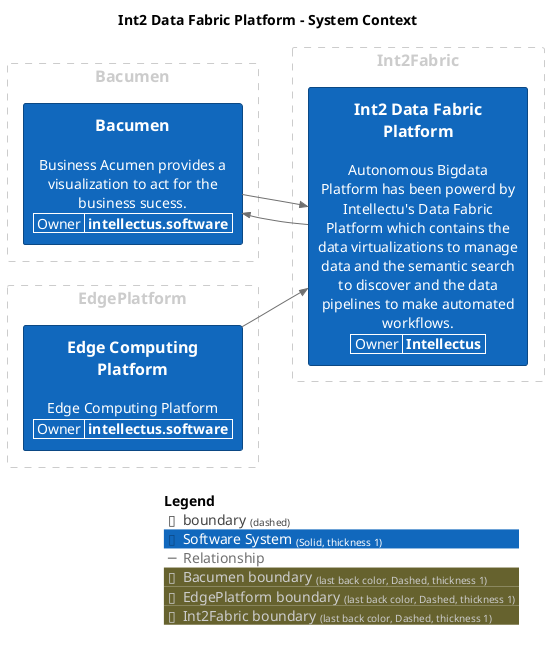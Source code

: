 @startuml
set separator none
title Int2 Data Fabric Platform - System Context

left to right direction

!include <C4/C4>
!include <C4/C4_Context>

AddElementTag("Software System", $bgColor="#1168bd", $borderColor="#0b4884", $fontColor="#ffffff", $sprite="", $shadowing="", $borderStyle="Solid", $borderThickness="1")

AddRelTag("Relationship", $textColor="#707070", $lineColor="#707070", $lineStyle = "")

AddBoundaryTag("Bacumen", $borderColor="#cccccc", $fontColor="#cccccc", $borderStyle="Dashed", $borderThickness="1")
Boundary(group_1, "Bacumen", $tags="Bacumen") {
  WithoutPropertyHeader()
  AddProperty("Owner","intellectus.software")
  System(Bacumen, "Bacumen", $descr="Business Acumen provides a visualization to act for the business sucess.", $tags="Software System", $link="")
}

AddBoundaryTag("EdgePlatform", $borderColor="#cccccc", $fontColor="#cccccc", $borderStyle="Dashed", $borderThickness="1")
Boundary(group_2, "EdgePlatform", $tags="EdgePlatform") {
  WithoutPropertyHeader()
  AddProperty("Owner","intellectus.software")
  System(EdgeComputingPlatform, "Edge Computing Platform", $descr="Edge Computing Platform", $tags="Software System", $link="")
}

AddBoundaryTag("Int2Fabric", $borderColor="#cccccc", $fontColor="#cccccc", $borderStyle="Dashed", $borderThickness="1")
Boundary(group_3, "Int2Fabric", $tags="Int2Fabric") {
  WithoutPropertyHeader()
  AddProperty("Owner","Intellectus")
  System(Int2DataFabricPlatform, "Int2 Data Fabric Platform", $descr="Autonomous Bigdata Platform has been powerd by Intellectu's Data Fabric Platform which contains the data virtualizations to manage data and the semantic search to discover and the data pipelines to make automated workflows.", $tags="Software System", $link="")
}


Rel(Bacumen, Int2DataFabricPlatform, "", $techn="", $tags="Relationship", $link="")
Rel(EdgeComputingPlatform, Int2DataFabricPlatform, "", $techn="", $tags="Relationship", $link="")
Rel(Int2DataFabricPlatform, Bacumen, "", $techn="", $tags="Relationship", $link="")

SHOW_LEGEND(true)
@enduml